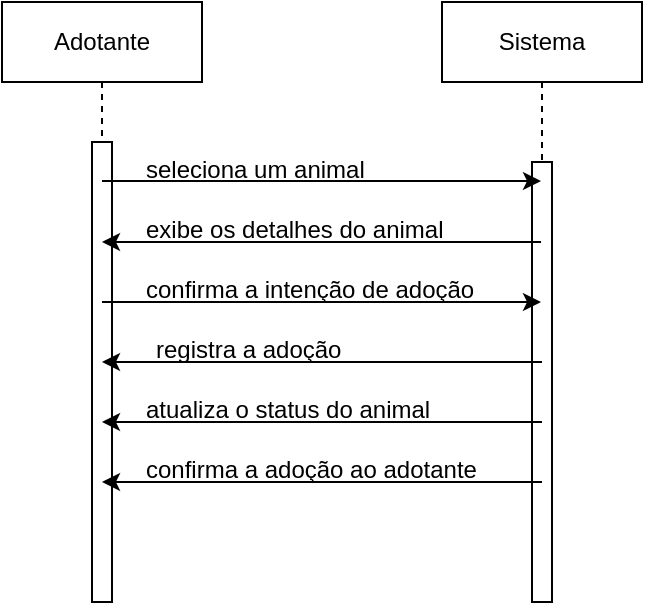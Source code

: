 <mxfile version="24.7.17">
  <diagram name="Page-1" id="2YBvvXClWsGukQMizWep">
    <mxGraphModel dx="880" dy="460" grid="1" gridSize="10" guides="1" tooltips="1" connect="1" arrows="1" fold="1" page="1" pageScale="1" pageWidth="850" pageHeight="1100" math="0" shadow="0">
      <root>
        <mxCell id="0" />
        <mxCell id="1" parent="0" />
        <mxCell id="V-z3b_9W7Ba-ZOlj4oRh-1" value="Adotante" style="shape=umlLifeline;perimeter=lifelinePerimeter;whiteSpace=wrap;html=1;container=0;dropTarget=0;collapsible=0;recursiveResize=0;outlineConnect=0;portConstraint=eastwest;newEdgeStyle={&quot;edgeStyle&quot;:&quot;elbowEdgeStyle&quot;,&quot;elbow&quot;:&quot;vertical&quot;,&quot;curved&quot;:0,&quot;rounded&quot;:0};" vertex="1" parent="1">
          <mxGeometry x="40" y="40" width="100" height="300" as="geometry" />
        </mxCell>
        <mxCell id="V-z3b_9W7Ba-ZOlj4oRh-2" value="" style="html=1;points=[];perimeter=orthogonalPerimeter;outlineConnect=0;targetShapes=umlLifeline;portConstraint=eastwest;newEdgeStyle={&quot;edgeStyle&quot;:&quot;elbowEdgeStyle&quot;,&quot;elbow&quot;:&quot;vertical&quot;,&quot;curved&quot;:0,&quot;rounded&quot;:0};" vertex="1" parent="V-z3b_9W7Ba-ZOlj4oRh-1">
          <mxGeometry x="45" y="70" width="10" height="230" as="geometry" />
        </mxCell>
        <mxCell id="V-z3b_9W7Ba-ZOlj4oRh-3" value="Sistema" style="shape=umlLifeline;perimeter=lifelinePerimeter;whiteSpace=wrap;html=1;container=0;dropTarget=0;collapsible=0;recursiveResize=0;outlineConnect=0;portConstraint=eastwest;newEdgeStyle={&quot;edgeStyle&quot;:&quot;elbowEdgeStyle&quot;,&quot;elbow&quot;:&quot;vertical&quot;,&quot;curved&quot;:0,&quot;rounded&quot;:0};" vertex="1" parent="1">
          <mxGeometry x="260" y="40" width="100" height="300" as="geometry" />
        </mxCell>
        <mxCell id="V-z3b_9W7Ba-ZOlj4oRh-4" value="" style="html=1;points=[];perimeter=orthogonalPerimeter;outlineConnect=0;targetShapes=umlLifeline;portConstraint=eastwest;newEdgeStyle={&quot;edgeStyle&quot;:&quot;elbowEdgeStyle&quot;,&quot;elbow&quot;:&quot;vertical&quot;,&quot;curved&quot;:0,&quot;rounded&quot;:0};" vertex="1" parent="V-z3b_9W7Ba-ZOlj4oRh-3">
          <mxGeometry x="45" y="80" width="10" height="220" as="geometry" />
        </mxCell>
        <mxCell id="V-z3b_9W7Ba-ZOlj4oRh-5" value="" style="endArrow=classic;html=1;rounded=0;" edge="1" parent="1" target="V-z3b_9W7Ba-ZOlj4oRh-3">
          <mxGeometry width="50" height="50" relative="1" as="geometry">
            <mxPoint x="90" y="129.5" as="sourcePoint" />
            <mxPoint x="270" y="129.5" as="targetPoint" />
          </mxGeometry>
        </mxCell>
        <mxCell id="V-z3b_9W7Ba-ZOlj4oRh-6" value="seleciona um animal" style="text;whiteSpace=wrap;html=1;" vertex="1" parent="1">
          <mxGeometry x="110" y="110" width="140" height="40" as="geometry" />
        </mxCell>
        <mxCell id="V-z3b_9W7Ba-ZOlj4oRh-7" value="" style="endArrow=classic;html=1;rounded=0;" edge="1" parent="1" source="V-z3b_9W7Ba-ZOlj4oRh-3">
          <mxGeometry width="50" height="50" relative="1" as="geometry">
            <mxPoint x="270" y="160" as="sourcePoint" />
            <mxPoint x="90" y="160" as="targetPoint" />
          </mxGeometry>
        </mxCell>
        <mxCell id="V-z3b_9W7Ba-ZOlj4oRh-8" value="exibe os detalhes do animal" style="text;whiteSpace=wrap;html=1;" vertex="1" parent="1">
          <mxGeometry x="110" y="140" width="180" height="40" as="geometry" />
        </mxCell>
        <mxCell id="V-z3b_9W7Ba-ZOlj4oRh-9" value="" style="endArrow=classic;html=1;rounded=0;" edge="1" parent="1" source="V-z3b_9W7Ba-ZOlj4oRh-1" target="V-z3b_9W7Ba-ZOlj4oRh-3">
          <mxGeometry width="50" height="50" relative="1" as="geometry">
            <mxPoint x="400" y="270" as="sourcePoint" />
            <mxPoint x="450" y="220" as="targetPoint" />
          </mxGeometry>
        </mxCell>
        <mxCell id="V-z3b_9W7Ba-ZOlj4oRh-10" value="confirma a intenção de adoção" style="text;whiteSpace=wrap;html=1;" vertex="1" parent="1">
          <mxGeometry x="110" y="170" width="200" height="40" as="geometry" />
        </mxCell>
        <mxCell id="V-z3b_9W7Ba-ZOlj4oRh-11" value="" style="endArrow=classic;html=1;rounded=0;" edge="1" parent="1">
          <mxGeometry width="50" height="50" relative="1" as="geometry">
            <mxPoint x="310" y="220" as="sourcePoint" />
            <mxPoint x="90" y="220" as="targetPoint" />
          </mxGeometry>
        </mxCell>
        <mxCell id="V-z3b_9W7Ba-ZOlj4oRh-12" value="" style="endArrow=classic;html=1;rounded=0;" edge="1" parent="1">
          <mxGeometry width="50" height="50" relative="1" as="geometry">
            <mxPoint x="310" y="250" as="sourcePoint" />
            <mxPoint x="90" y="250" as="targetPoint" />
          </mxGeometry>
        </mxCell>
        <mxCell id="V-z3b_9W7Ba-ZOlj4oRh-13" value="" style="endArrow=classic;html=1;rounded=0;" edge="1" parent="1">
          <mxGeometry width="50" height="50" relative="1" as="geometry">
            <mxPoint x="310" y="280" as="sourcePoint" />
            <mxPoint x="90" y="280" as="targetPoint" />
          </mxGeometry>
        </mxCell>
        <mxCell id="V-z3b_9W7Ba-ZOlj4oRh-14" value="registra a adoção" style="text;whiteSpace=wrap;html=1;" vertex="1" parent="1">
          <mxGeometry x="115" y="200" width="130" height="40" as="geometry" />
        </mxCell>
        <mxCell id="V-z3b_9W7Ba-ZOlj4oRh-15" value="atualiza o status do animal&amp;nbsp;" style="text;whiteSpace=wrap;html=1;" vertex="1" parent="1">
          <mxGeometry x="110" y="230" width="250" height="40" as="geometry" />
        </mxCell>
        <mxCell id="V-z3b_9W7Ba-ZOlj4oRh-16" value="confirma a adoção ao adotante" style="text;whiteSpace=wrap;html=1;" vertex="1" parent="1">
          <mxGeometry x="110" y="260" width="200" height="40" as="geometry" />
        </mxCell>
      </root>
    </mxGraphModel>
  </diagram>
</mxfile>
